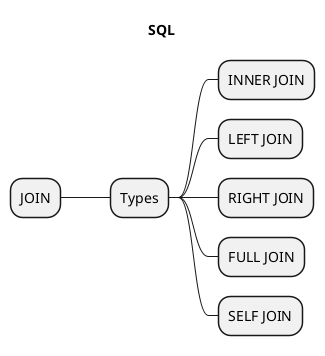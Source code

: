 @startmindmap
'https://plantuml.com/mindmap-diagram

title SQL

* JOIN

** Types
*** INNER JOIN
*** LEFT JOIN
*** RIGHT JOIN
*** FULL JOIN
*** SELF JOIN

@endmindmap
